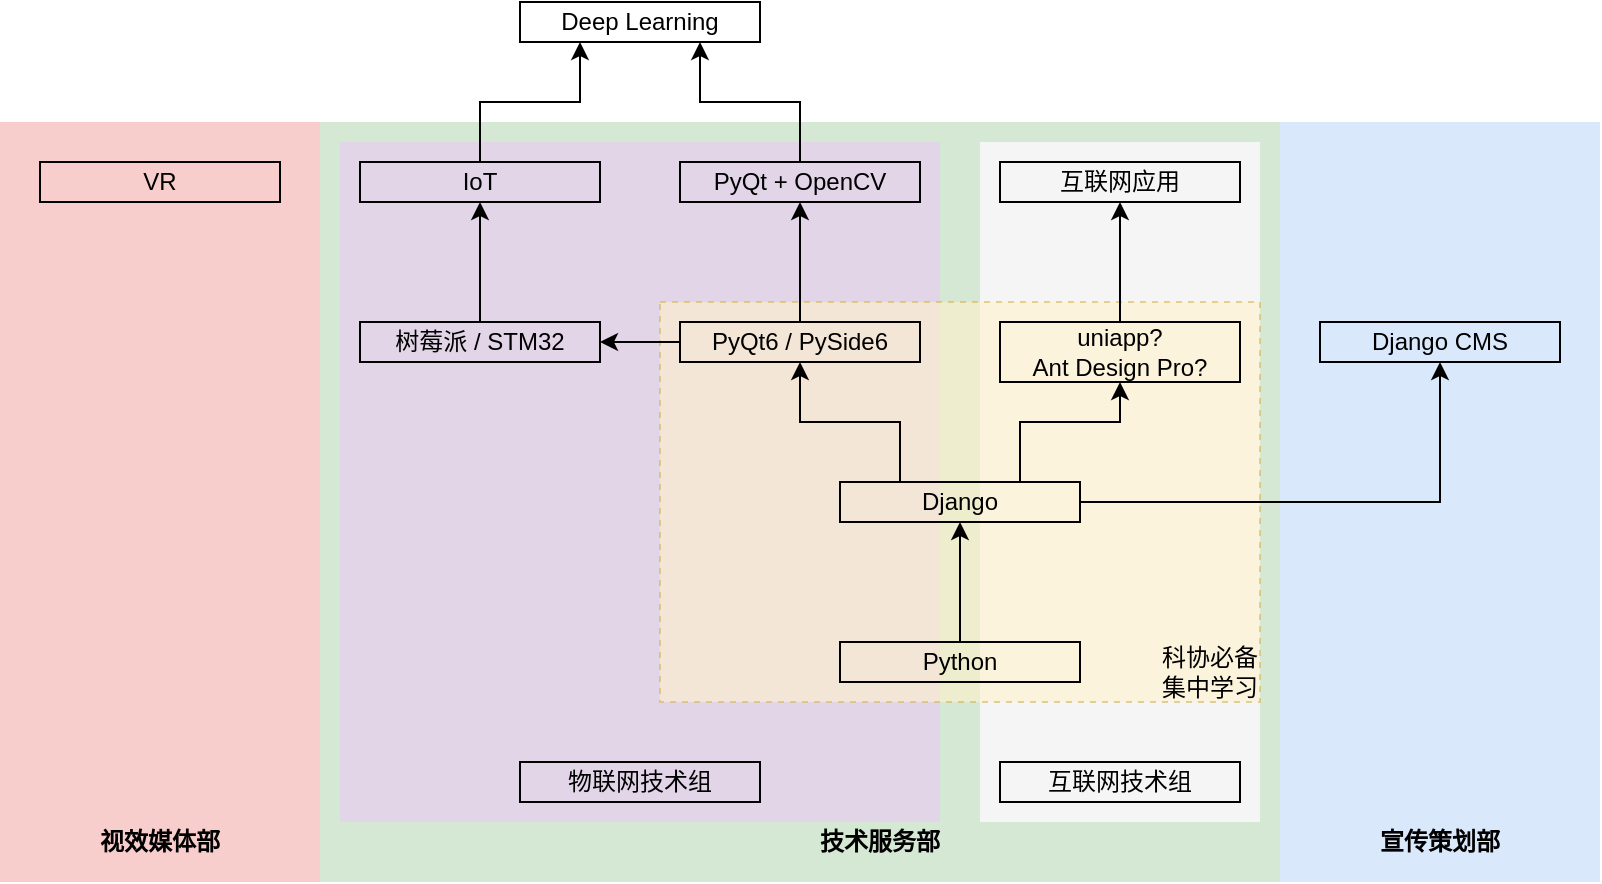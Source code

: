 <mxfile version="16.1.2" type="device"><diagram id="IsBIJ0Pn-V1rmOxeFEak" name="第 1 页"><mxGraphModel dx="2377" dy="2098" grid="1" gridSize="10" guides="1" tooltips="1" connect="1" arrows="1" fold="1" page="1" pageScale="1" pageWidth="827" pageHeight="1169" math="0" shadow="0"><root><mxCell id="0"/><mxCell id="1" parent="0"/><mxCell id="DeVd_7XAakzXEa1G4fgY-26" value="" style="rounded=0;whiteSpace=wrap;html=1;dashed=1;fillColor=#dae8fc;strokeColor=none;" parent="1" vertex="1"><mxGeometry x="540" y="40" width="160" height="380" as="geometry"/></mxCell><mxCell id="DeVd_7XAakzXEa1G4fgY-25" value="" style="rounded=0;whiteSpace=wrap;html=1;dashed=1;fillColor=#d5e8d4;strokeColor=none;" parent="1" vertex="1"><mxGeometry x="60" y="40" width="480" height="380" as="geometry"/></mxCell><mxCell id="Fc0rciLOIpbpFQPofjDA-2" value="" style="rounded=0;whiteSpace=wrap;html=1;fillColor=#f5f5f5;strokeColor=none;fontColor=#333333;" vertex="1" parent="1"><mxGeometry x="390" y="50" width="140" height="340" as="geometry"/></mxCell><mxCell id="Fc0rciLOIpbpFQPofjDA-1" value="" style="rounded=0;whiteSpace=wrap;html=1;fillColor=#e1d5e7;strokeColor=none;" vertex="1" parent="1"><mxGeometry x="70" y="50" width="300" height="340" as="geometry"/></mxCell><mxCell id="DeVd_7XAakzXEa1G4fgY-24" value="" style="rounded=0;whiteSpace=wrap;html=1;dashed=1;fillColor=#f8cecc;strokeColor=none;" parent="1" vertex="1"><mxGeometry x="-100" y="40" width="160" height="380" as="geometry"/></mxCell><mxCell id="DeVd_7XAakzXEa1G4fgY-2" value="" style="rounded=0;whiteSpace=wrap;html=1;dashed=1;fillColor=#fff2cc;strokeColor=#d6b656;opacity=60;" parent="1" vertex="1"><mxGeometry x="230" y="130" width="300" height="200" as="geometry"/></mxCell><mxCell id="DeVd_7XAakzXEa1G4fgY-4" value="" style="edgeStyle=orthogonalEdgeStyle;rounded=0;orthogonalLoop=1;jettySize=auto;html=1;" parent="1" source="u0hYaxgMF5LMJ8od1RuR-1" target="u0hYaxgMF5LMJ8od1RuR-2" edge="1"><mxGeometry relative="1" as="geometry"/></mxCell><mxCell id="u0hYaxgMF5LMJ8od1RuR-1" value="Python" style="rounded=0;whiteSpace=wrap;html=1;fillColor=none;" parent="1" vertex="1"><mxGeometry x="320" y="300" width="120" height="20" as="geometry"/></mxCell><mxCell id="u0hYaxgMF5LMJ8od1RuR-16" style="edgeStyle=orthogonalEdgeStyle;rounded=0;orthogonalLoop=1;jettySize=auto;html=1;entryX=0.5;entryY=1;entryDx=0;entryDy=0;" parent="1" source="u0hYaxgMF5LMJ8od1RuR-2" target="u0hYaxgMF5LMJ8od1RuR-15" edge="1"><mxGeometry relative="1" as="geometry"/></mxCell><mxCell id="DeVd_7XAakzXEa1G4fgY-6" style="edgeStyle=orthogonalEdgeStyle;rounded=0;orthogonalLoop=1;jettySize=auto;html=1;entryX=0.5;entryY=1;entryDx=0;entryDy=0;exitX=0.25;exitY=0;exitDx=0;exitDy=0;" parent="1" source="u0hYaxgMF5LMJ8od1RuR-2" target="u0hYaxgMF5LMJ8od1RuR-3" edge="1"><mxGeometry relative="1" as="geometry"/></mxCell><mxCell id="DeVd_7XAakzXEa1G4fgY-7" style="edgeStyle=orthogonalEdgeStyle;rounded=0;orthogonalLoop=1;jettySize=auto;html=1;entryX=0.5;entryY=1;entryDx=0;entryDy=0;exitX=0.75;exitY=0;exitDx=0;exitDy=0;" parent="1" source="u0hYaxgMF5LMJ8od1RuR-2" target="DeVd_7XAakzXEa1G4fgY-3" edge="1"><mxGeometry relative="1" as="geometry"><Array as="points"><mxPoint x="410" y="190"/><mxPoint x="460" y="190"/></Array></mxGeometry></mxCell><mxCell id="u0hYaxgMF5LMJ8od1RuR-2" value="Django" style="rounded=0;whiteSpace=wrap;html=1;fillColor=none;" parent="1" vertex="1"><mxGeometry x="320" y="220" width="120" height="20" as="geometry"/></mxCell><mxCell id="u0hYaxgMF5LMJ8od1RuR-8" value="" style="edgeStyle=orthogonalEdgeStyle;rounded=0;orthogonalLoop=1;jettySize=auto;html=1;" parent="1" source="u0hYaxgMF5LMJ8od1RuR-3" target="u0hYaxgMF5LMJ8od1RuR-4" edge="1"><mxGeometry relative="1" as="geometry"/></mxCell><mxCell id="DeVd_7XAakzXEa1G4fgY-12" value="" style="edgeStyle=orthogonalEdgeStyle;rounded=0;orthogonalLoop=1;jettySize=auto;html=1;" parent="1" source="u0hYaxgMF5LMJ8od1RuR-3" target="u0hYaxgMF5LMJ8od1RuR-10" edge="1"><mxGeometry relative="1" as="geometry"/></mxCell><mxCell id="u0hYaxgMF5LMJ8od1RuR-3" value="PyQt6 / PySide6" style="rounded=0;whiteSpace=wrap;html=1;fillColor=none;" parent="1" vertex="1"><mxGeometry x="240" y="140" width="120" height="20" as="geometry"/></mxCell><mxCell id="u0hYaxgMF5LMJ8od1RuR-9" value="" style="edgeStyle=orthogonalEdgeStyle;rounded=0;orthogonalLoop=1;jettySize=auto;html=1;entryX=0.75;entryY=1;entryDx=0;entryDy=0;" parent="1" source="u0hYaxgMF5LMJ8od1RuR-4" target="u0hYaxgMF5LMJ8od1RuR-5" edge="1"><mxGeometry relative="1" as="geometry"/></mxCell><mxCell id="u0hYaxgMF5LMJ8od1RuR-4" value="PyQt + OpenCV" style="rounded=0;whiteSpace=wrap;html=1;fillColor=none;" parent="1" vertex="1"><mxGeometry x="240" y="60" width="120" height="20" as="geometry"/></mxCell><mxCell id="u0hYaxgMF5LMJ8od1RuR-5" value="Deep Learning" style="rounded=0;whiteSpace=wrap;html=1;fillColor=none;" parent="1" vertex="1"><mxGeometry x="160" y="-20" width="120" height="20" as="geometry"/></mxCell><mxCell id="u0hYaxgMF5LMJ8od1RuR-14" value="" style="edgeStyle=orthogonalEdgeStyle;rounded=0;orthogonalLoop=1;jettySize=auto;html=1;" parent="1" source="u0hYaxgMF5LMJ8od1RuR-10" target="u0hYaxgMF5LMJ8od1RuR-11" edge="1"><mxGeometry relative="1" as="geometry"/></mxCell><mxCell id="u0hYaxgMF5LMJ8od1RuR-10" value="树莓派 / STM32" style="rounded=0;whiteSpace=wrap;html=1;fillColor=none;" parent="1" vertex="1"><mxGeometry x="80" y="140" width="120" height="20" as="geometry"/></mxCell><mxCell id="u0hYaxgMF5LMJ8od1RuR-22" style="edgeStyle=orthogonalEdgeStyle;rounded=0;orthogonalLoop=1;jettySize=auto;html=1;entryX=0.25;entryY=1;entryDx=0;entryDy=0;" parent="1" source="u0hYaxgMF5LMJ8od1RuR-11" target="u0hYaxgMF5LMJ8od1RuR-5" edge="1"><mxGeometry relative="1" as="geometry"/></mxCell><mxCell id="u0hYaxgMF5LMJ8od1RuR-11" value="IoT" style="rounded=0;whiteSpace=wrap;html=1;fillColor=none;" parent="1" vertex="1"><mxGeometry x="80" y="60" width="120" height="20" as="geometry"/></mxCell><mxCell id="u0hYaxgMF5LMJ8od1RuR-15" value="Django CMS" style="rounded=0;whiteSpace=wrap;html=1;fillColor=none;" parent="1" vertex="1"><mxGeometry x="560" y="140" width="120" height="20" as="geometry"/></mxCell><mxCell id="DeVd_7XAakzXEa1G4fgY-15" value="" style="edgeStyle=orthogonalEdgeStyle;rounded=0;orthogonalLoop=1;jettySize=auto;html=1;" parent="1" source="DeVd_7XAakzXEa1G4fgY-3" target="DeVd_7XAakzXEa1G4fgY-14" edge="1"><mxGeometry relative="1" as="geometry"/></mxCell><mxCell id="DeVd_7XAakzXEa1G4fgY-3" value="uniapp?&lt;br&gt;Ant Design Pro?" style="rounded=0;whiteSpace=wrap;html=1;fillColor=none;" parent="1" vertex="1"><mxGeometry x="400" y="140" width="120" height="30" as="geometry"/></mxCell><mxCell id="DeVd_7XAakzXEa1G4fgY-13" value="科协必备&lt;br&gt;集中学习" style="text;html=1;strokeColor=none;fillColor=none;align=center;verticalAlign=middle;whiteSpace=wrap;rounded=0;dashed=1;" parent="1" vertex="1"><mxGeometry x="480" y="300" width="50" height="30" as="geometry"/></mxCell><mxCell id="DeVd_7XAakzXEa1G4fgY-14" value="互联网应用" style="rounded=0;whiteSpace=wrap;html=1;fillColor=none;" parent="1" vertex="1"><mxGeometry x="400" y="60" width="120" height="20" as="geometry"/></mxCell><mxCell id="DeVd_7XAakzXEa1G4fgY-16" value="VR" style="rounded=0;whiteSpace=wrap;html=1;fillColor=none;" parent="1" vertex="1"><mxGeometry x="-80" y="60" width="120" height="20" as="geometry"/></mxCell><mxCell id="DeVd_7XAakzXEa1G4fgY-18" value="视效媒体部" style="rounded=0;whiteSpace=wrap;html=1;fillColor=none;strokeColor=none;fontStyle=1" parent="1" vertex="1"><mxGeometry x="-80" y="390" width="120" height="20" as="geometry"/></mxCell><mxCell id="DeVd_7XAakzXEa1G4fgY-19" value="物联网技术组" style="rounded=0;whiteSpace=wrap;html=1;fillColor=none;" parent="1" vertex="1"><mxGeometry x="160" y="360" width="120" height="20" as="geometry"/></mxCell><mxCell id="DeVd_7XAakzXEa1G4fgY-20" value="宣传策划部" style="rounded=0;whiteSpace=wrap;html=1;fillColor=none;fontStyle=1;strokeColor=none;" parent="1" vertex="1"><mxGeometry x="560" y="390" width="120" height="20" as="geometry"/></mxCell><mxCell id="DeVd_7XAakzXEa1G4fgY-21" value="技术服务部" style="rounded=0;whiteSpace=wrap;html=1;fillColor=none;fontStyle=1;strokeColor=none;" parent="1" vertex="1"><mxGeometry x="280" y="390" width="120" height="20" as="geometry"/></mxCell><mxCell id="DeVd_7XAakzXEa1G4fgY-22" value="互联网技术组" style="rounded=0;whiteSpace=wrap;html=1;fillColor=none;" parent="1" vertex="1"><mxGeometry x="400" y="360" width="120" height="20" as="geometry"/></mxCell></root></mxGraphModel></diagram></mxfile>